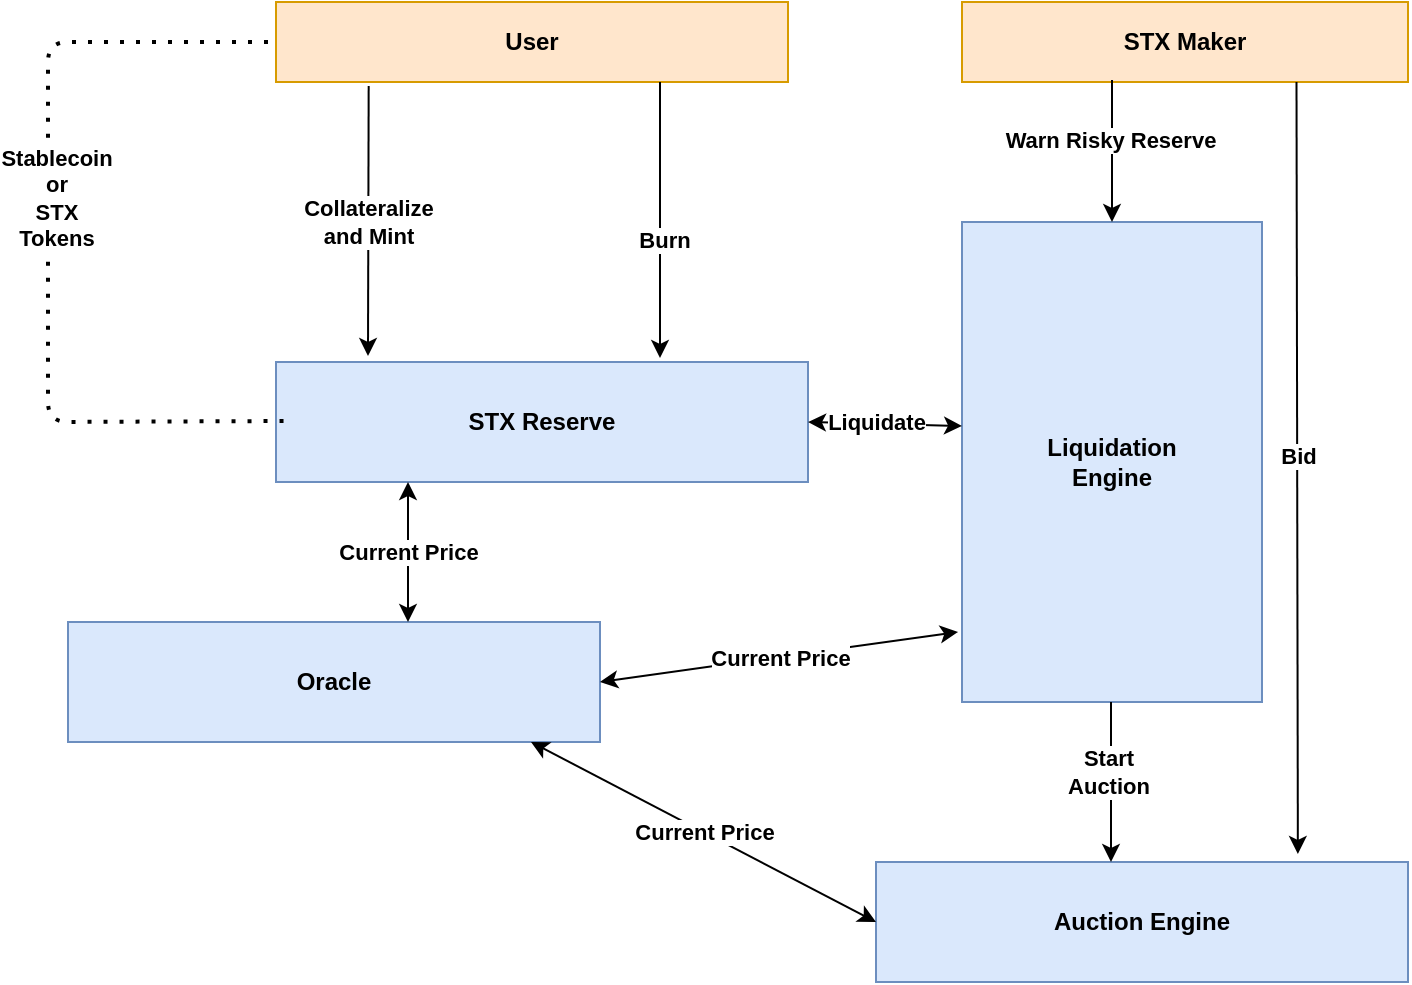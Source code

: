 <mxfile version="13.10.3" type="device"><diagram id="Jn-lPJ5XQwu7OaV-9klt" name="Page-1"><mxGraphModel dx="1298" dy="815" grid="1" gridSize="10" guides="1" tooltips="1" connect="1" arrows="1" fold="1" page="1" pageScale="1" pageWidth="827" pageHeight="1169" math="0" shadow="0"><root><mxCell id="0"/><mxCell id="1" parent="0"/><mxCell id="cM9HbK5OOJ6MH9RR-zZO-1" value="User" style="rounded=0;whiteSpace=wrap;html=1;fillColor=#ffe6cc;strokeColor=#d79b00;fontStyle=1" parent="1" vertex="1"><mxGeometry x="204" y="40" width="256" height="40" as="geometry"/></mxCell><mxCell id="cM9HbK5OOJ6MH9RR-zZO-6" value="STX Reserve" style="rounded=0;whiteSpace=wrap;html=1;fontStyle=1;fillColor=#dae8fc;strokeColor=#6c8ebf;" parent="1" vertex="1"><mxGeometry x="204" y="220" width="266" height="60" as="geometry"/></mxCell><mxCell id="cM9HbK5OOJ6MH9RR-zZO-10" value="" style="endArrow=classic;html=1;exitX=0.181;exitY=1.05;exitDx=0;exitDy=0;exitPerimeter=0;" parent="1" edge="1" source="cM9HbK5OOJ6MH9RR-zZO-1"><mxGeometry relative="1" as="geometry"><mxPoint x="280" y="90" as="sourcePoint"/><mxPoint x="250" y="217" as="targetPoint"/></mxGeometry></mxCell><mxCell id="cM9HbK5OOJ6MH9RR-zZO-11" value="Collateralize&lt;br&gt;and Mint" style="edgeLabel;resizable=0;html=1;align=center;verticalAlign=middle;fontStyle=1" parent="cM9HbK5OOJ6MH9RR-zZO-10" connectable="0" vertex="1"><mxGeometry relative="1" as="geometry"/></mxCell><mxCell id="8HpMJnrHzHxSyBUuwSp4-2" value="" style="endArrow=none;dashed=1;html=1;dashPattern=1 3;strokeWidth=2;" edge="1" parent="1"><mxGeometry width="50" height="50" relative="1" as="geometry"><mxPoint x="200" y="60" as="sourcePoint"/><mxPoint x="210" y="249.5" as="targetPoint"/><Array as="points"><mxPoint x="90" y="60"/><mxPoint x="90" y="250"/></Array></mxGeometry></mxCell><mxCell id="8HpMJnrHzHxSyBUuwSp4-3" value="Stablecoin&lt;br&gt;or&lt;br&gt;STX&lt;br&gt;Tokens" style="edgeLabel;resizable=0;html=1;align=center;verticalAlign=middle;fontStyle=1" connectable="0" vertex="1" parent="1"><mxGeometry x="89.999" y="139.998" as="geometry"><mxPoint x="4" y="-2" as="offset"/></mxGeometry></mxCell><mxCell id="8HpMJnrHzHxSyBUuwSp4-4" value="" style="endArrow=classic;html=1;exitX=0.75;exitY=1;exitDx=0;exitDy=0;" edge="1" parent="1" source="cM9HbK5OOJ6MH9RR-zZO-1"><mxGeometry width="50" height="50" relative="1" as="geometry"><mxPoint x="440" y="80" as="sourcePoint"/><mxPoint x="396" y="218" as="targetPoint"/></mxGeometry></mxCell><mxCell id="8HpMJnrHzHxSyBUuwSp4-5" value="&lt;b&gt;Burn&lt;/b&gt;" style="edgeLabel;html=1;align=center;verticalAlign=middle;resizable=0;points=[];" vertex="1" connectable="0" parent="8HpMJnrHzHxSyBUuwSp4-4"><mxGeometry x="0.141" y="2" relative="1" as="geometry"><mxPoint as="offset"/></mxGeometry></mxCell><mxCell id="8HpMJnrHzHxSyBUuwSp4-7" value="Liquidation&lt;br&gt;Engine" style="rounded=0;whiteSpace=wrap;html=1;fontStyle=1;fillColor=#dae8fc;strokeColor=#6c8ebf;" vertex="1" parent="1"><mxGeometry x="547" y="150" width="150" height="240" as="geometry"/></mxCell><mxCell id="8HpMJnrHzHxSyBUuwSp4-8" value="STX Maker" style="rounded=0;whiteSpace=wrap;html=1;fillColor=#ffe6cc;strokeColor=#d79b00;fontStyle=1" vertex="1" parent="1"><mxGeometry x="547" y="40" width="223" height="40" as="geometry"/></mxCell><mxCell id="8HpMJnrHzHxSyBUuwSp4-9" value="" style="endArrow=classic;html=1;entryX=0.5;entryY=0;entryDx=0;entryDy=0;" edge="1" parent="1" target="8HpMJnrHzHxSyBUuwSp4-7"><mxGeometry width="50" height="50" relative="1" as="geometry"><mxPoint x="622" y="79" as="sourcePoint"/><mxPoint x="604.5" y="140" as="targetPoint"/></mxGeometry></mxCell><mxCell id="8HpMJnrHzHxSyBUuwSp4-12" value="&lt;b&gt;Warn Risky Reserve&lt;/b&gt;" style="edgeLabel;html=1;align=center;verticalAlign=middle;resizable=0;points=[];" vertex="1" connectable="0" parent="8HpMJnrHzHxSyBUuwSp4-9"><mxGeometry x="-0.167" y="-1" relative="1" as="geometry"><mxPoint as="offset"/></mxGeometry></mxCell><mxCell id="8HpMJnrHzHxSyBUuwSp4-13" value="Oracle" style="rounded=0;whiteSpace=wrap;html=1;fontStyle=1;fillColor=#dae8fc;strokeColor=#6c8ebf;" vertex="1" parent="1"><mxGeometry x="100" y="350" width="266" height="60" as="geometry"/></mxCell><mxCell id="8HpMJnrHzHxSyBUuwSp4-14" value="Auction Engine" style="rounded=0;whiteSpace=wrap;html=1;fontStyle=1;fillColor=#dae8fc;strokeColor=#6c8ebf;" vertex="1" parent="1"><mxGeometry x="504" y="470" width="266" height="60" as="geometry"/></mxCell><mxCell id="8HpMJnrHzHxSyBUuwSp4-16" value="" style="endArrow=classic;startArrow=classic;html=1;" edge="1" parent="1"><mxGeometry width="50" height="50" relative="1" as="geometry"><mxPoint x="270" y="350" as="sourcePoint"/><mxPoint x="270" y="280" as="targetPoint"/></mxGeometry></mxCell><mxCell id="8HpMJnrHzHxSyBUuwSp4-17" value="&lt;b&gt;Current Price&lt;/b&gt;" style="edgeLabel;html=1;align=center;verticalAlign=middle;resizable=0;points=[];" vertex="1" connectable="0" parent="8HpMJnrHzHxSyBUuwSp4-16"><mxGeometry relative="1" as="geometry"><mxPoint as="offset"/></mxGeometry></mxCell><mxCell id="8HpMJnrHzHxSyBUuwSp4-18" value="" style="endArrow=classic;startArrow=classic;html=1;entryX=-0.013;entryY=0.854;entryDx=0;entryDy=0;entryPerimeter=0;exitX=1;exitY=0.5;exitDx=0;exitDy=0;" edge="1" parent="1" source="8HpMJnrHzHxSyBUuwSp4-13" target="8HpMJnrHzHxSyBUuwSp4-7"><mxGeometry width="50" height="50" relative="1" as="geometry"><mxPoint x="390" y="390" as="sourcePoint"/><mxPoint x="390" y="320" as="targetPoint"/></mxGeometry></mxCell><mxCell id="8HpMJnrHzHxSyBUuwSp4-19" value="&lt;b&gt;Current Price&lt;/b&gt;" style="edgeLabel;html=1;align=center;verticalAlign=middle;resizable=0;points=[];" vertex="1" connectable="0" parent="8HpMJnrHzHxSyBUuwSp4-18"><mxGeometry relative="1" as="geometry"><mxPoint as="offset"/></mxGeometry></mxCell><mxCell id="8HpMJnrHzHxSyBUuwSp4-20" value="" style="endArrow=classic;startArrow=classic;html=1;exitX=0;exitY=0.5;exitDx=0;exitDy=0;" edge="1" parent="1" source="8HpMJnrHzHxSyBUuwSp4-14"><mxGeometry width="50" height="50" relative="1" as="geometry"><mxPoint x="331.5" y="480" as="sourcePoint"/><mxPoint x="331.5" y="410" as="targetPoint"/></mxGeometry></mxCell><mxCell id="8HpMJnrHzHxSyBUuwSp4-21" value="&lt;b&gt;Current Price&lt;/b&gt;" style="edgeLabel;html=1;align=center;verticalAlign=middle;resizable=0;points=[];" vertex="1" connectable="0" parent="8HpMJnrHzHxSyBUuwSp4-20"><mxGeometry relative="1" as="geometry"><mxPoint as="offset"/></mxGeometry></mxCell><mxCell id="8HpMJnrHzHxSyBUuwSp4-22" value="" style="endArrow=classic;html=1;exitX=0.75;exitY=1;exitDx=0;exitDy=0;entryX=0.793;entryY=-0.067;entryDx=0;entryDy=0;entryPerimeter=0;" edge="1" parent="1" source="8HpMJnrHzHxSyBUuwSp4-8" target="8HpMJnrHzHxSyBUuwSp4-14"><mxGeometry width="50" height="50" relative="1" as="geometry"><mxPoint x="730" y="240" as="sourcePoint"/><mxPoint x="714" y="427" as="targetPoint"/></mxGeometry></mxCell><mxCell id="8HpMJnrHzHxSyBUuwSp4-23" value="&lt;b&gt;Bid&lt;/b&gt;" style="edgeLabel;html=1;align=center;verticalAlign=middle;resizable=0;points=[];" vertex="1" connectable="0" parent="8HpMJnrHzHxSyBUuwSp4-22"><mxGeometry x="-0.032" relative="1" as="geometry"><mxPoint as="offset"/></mxGeometry></mxCell><mxCell id="8HpMJnrHzHxSyBUuwSp4-24" value="" style="endArrow=classic;startArrow=classic;html=1;exitX=1;exitY=0.5;exitDx=0;exitDy=0;entryX=0;entryY=0.425;entryDx=0;entryDy=0;entryPerimeter=0;" edge="1" parent="1" source="cM9HbK5OOJ6MH9RR-zZO-6" target="8HpMJnrHzHxSyBUuwSp4-7"><mxGeometry width="50" height="50" relative="1" as="geometry"><mxPoint x="480" y="295" as="sourcePoint"/><mxPoint x="530" y="245" as="targetPoint"/></mxGeometry></mxCell><mxCell id="8HpMJnrHzHxSyBUuwSp4-25" value="&lt;b&gt;Liquidate&lt;/b&gt;" style="edgeLabel;html=1;align=center;verticalAlign=middle;resizable=0;points=[];" vertex="1" connectable="0" parent="8HpMJnrHzHxSyBUuwSp4-24"><mxGeometry x="-0.134" y="1" relative="1" as="geometry"><mxPoint as="offset"/></mxGeometry></mxCell><mxCell id="8HpMJnrHzHxSyBUuwSp4-26" value="" style="endArrow=classic;html=1;" edge="1" parent="1"><mxGeometry width="50" height="50" relative="1" as="geometry"><mxPoint x="621.5" y="390" as="sourcePoint"/><mxPoint x="621.5" y="470" as="targetPoint"/></mxGeometry></mxCell><mxCell id="8HpMJnrHzHxSyBUuwSp4-27" value="&lt;b&gt;Start&lt;br&gt;Auction&lt;/b&gt;" style="edgeLabel;html=1;align=center;verticalAlign=middle;resizable=0;points=[];" vertex="1" connectable="0" parent="8HpMJnrHzHxSyBUuwSp4-26"><mxGeometry x="-0.125" y="-2" relative="1" as="geometry"><mxPoint as="offset"/></mxGeometry></mxCell></root></mxGraphModel></diagram></mxfile>